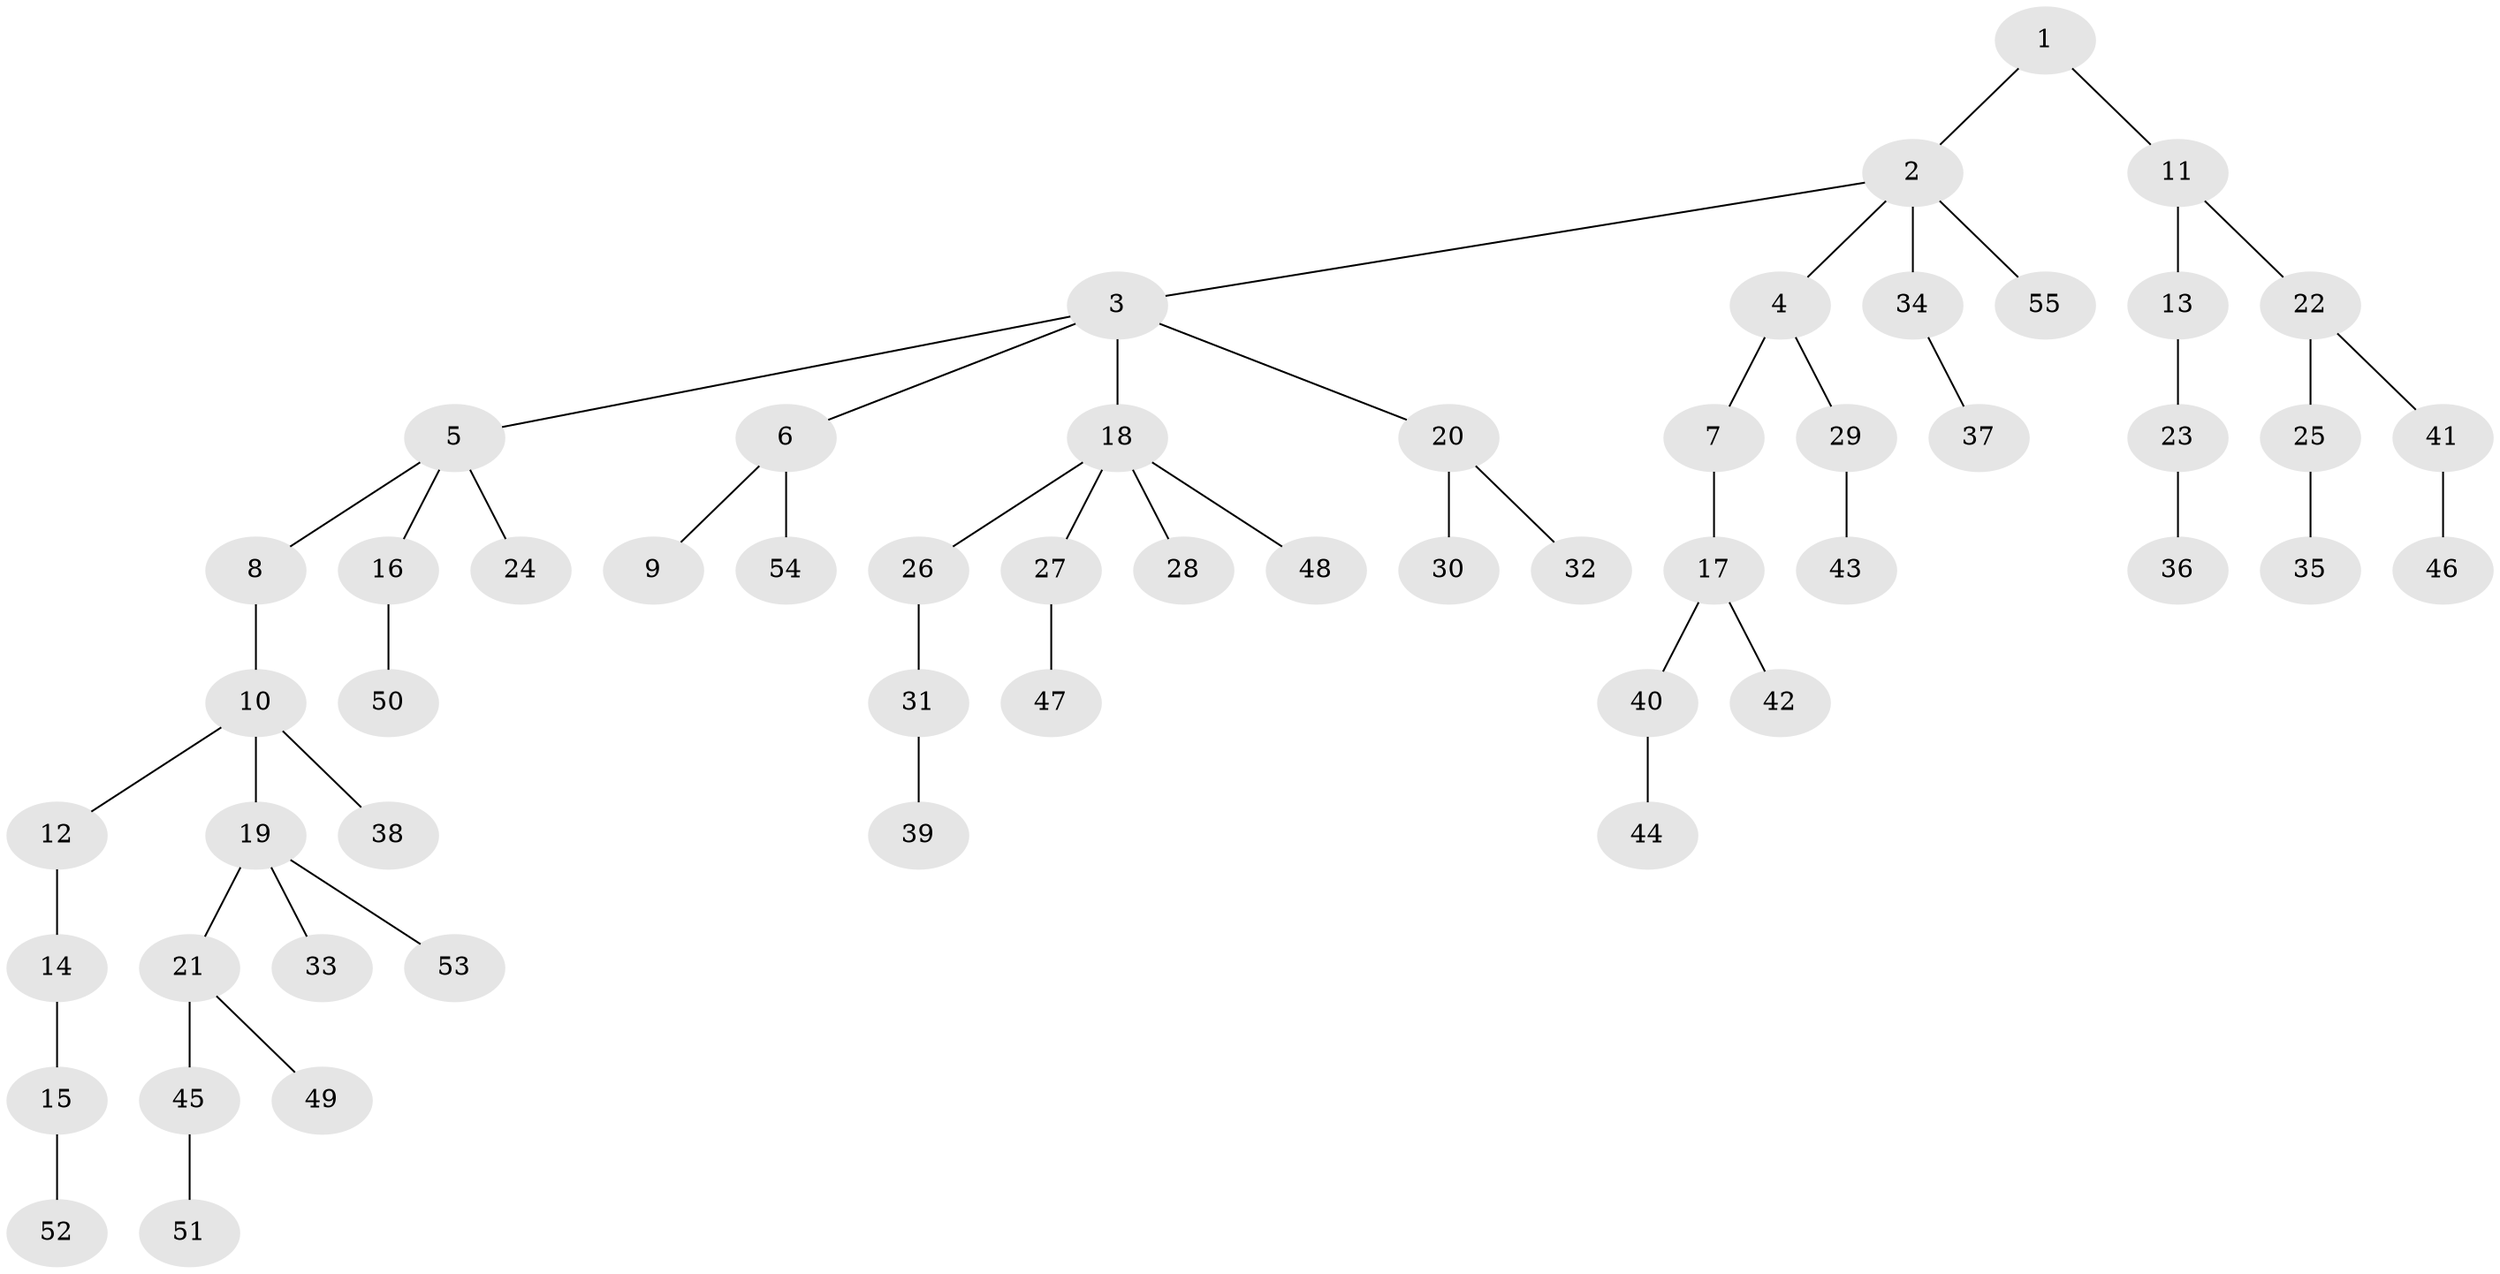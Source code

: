 // coarse degree distribution, {4: 0.09090909090909091, 5: 0.045454545454545456, 3: 0.13636363636363635, 1: 0.5454545454545454, 2: 0.18181818181818182}
// Generated by graph-tools (version 1.1) at 2025/51/03/04/25 22:51:29]
// undirected, 55 vertices, 54 edges
graph export_dot {
  node [color=gray90,style=filled];
  1;
  2;
  3;
  4;
  5;
  6;
  7;
  8;
  9;
  10;
  11;
  12;
  13;
  14;
  15;
  16;
  17;
  18;
  19;
  20;
  21;
  22;
  23;
  24;
  25;
  26;
  27;
  28;
  29;
  30;
  31;
  32;
  33;
  34;
  35;
  36;
  37;
  38;
  39;
  40;
  41;
  42;
  43;
  44;
  45;
  46;
  47;
  48;
  49;
  50;
  51;
  52;
  53;
  54;
  55;
  1 -- 2;
  1 -- 11;
  2 -- 3;
  2 -- 4;
  2 -- 34;
  2 -- 55;
  3 -- 5;
  3 -- 6;
  3 -- 18;
  3 -- 20;
  4 -- 7;
  4 -- 29;
  5 -- 8;
  5 -- 16;
  5 -- 24;
  6 -- 9;
  6 -- 54;
  7 -- 17;
  8 -- 10;
  10 -- 12;
  10 -- 19;
  10 -- 38;
  11 -- 13;
  11 -- 22;
  12 -- 14;
  13 -- 23;
  14 -- 15;
  15 -- 52;
  16 -- 50;
  17 -- 40;
  17 -- 42;
  18 -- 26;
  18 -- 27;
  18 -- 28;
  18 -- 48;
  19 -- 21;
  19 -- 33;
  19 -- 53;
  20 -- 30;
  20 -- 32;
  21 -- 45;
  21 -- 49;
  22 -- 25;
  22 -- 41;
  23 -- 36;
  25 -- 35;
  26 -- 31;
  27 -- 47;
  29 -- 43;
  31 -- 39;
  34 -- 37;
  40 -- 44;
  41 -- 46;
  45 -- 51;
}
